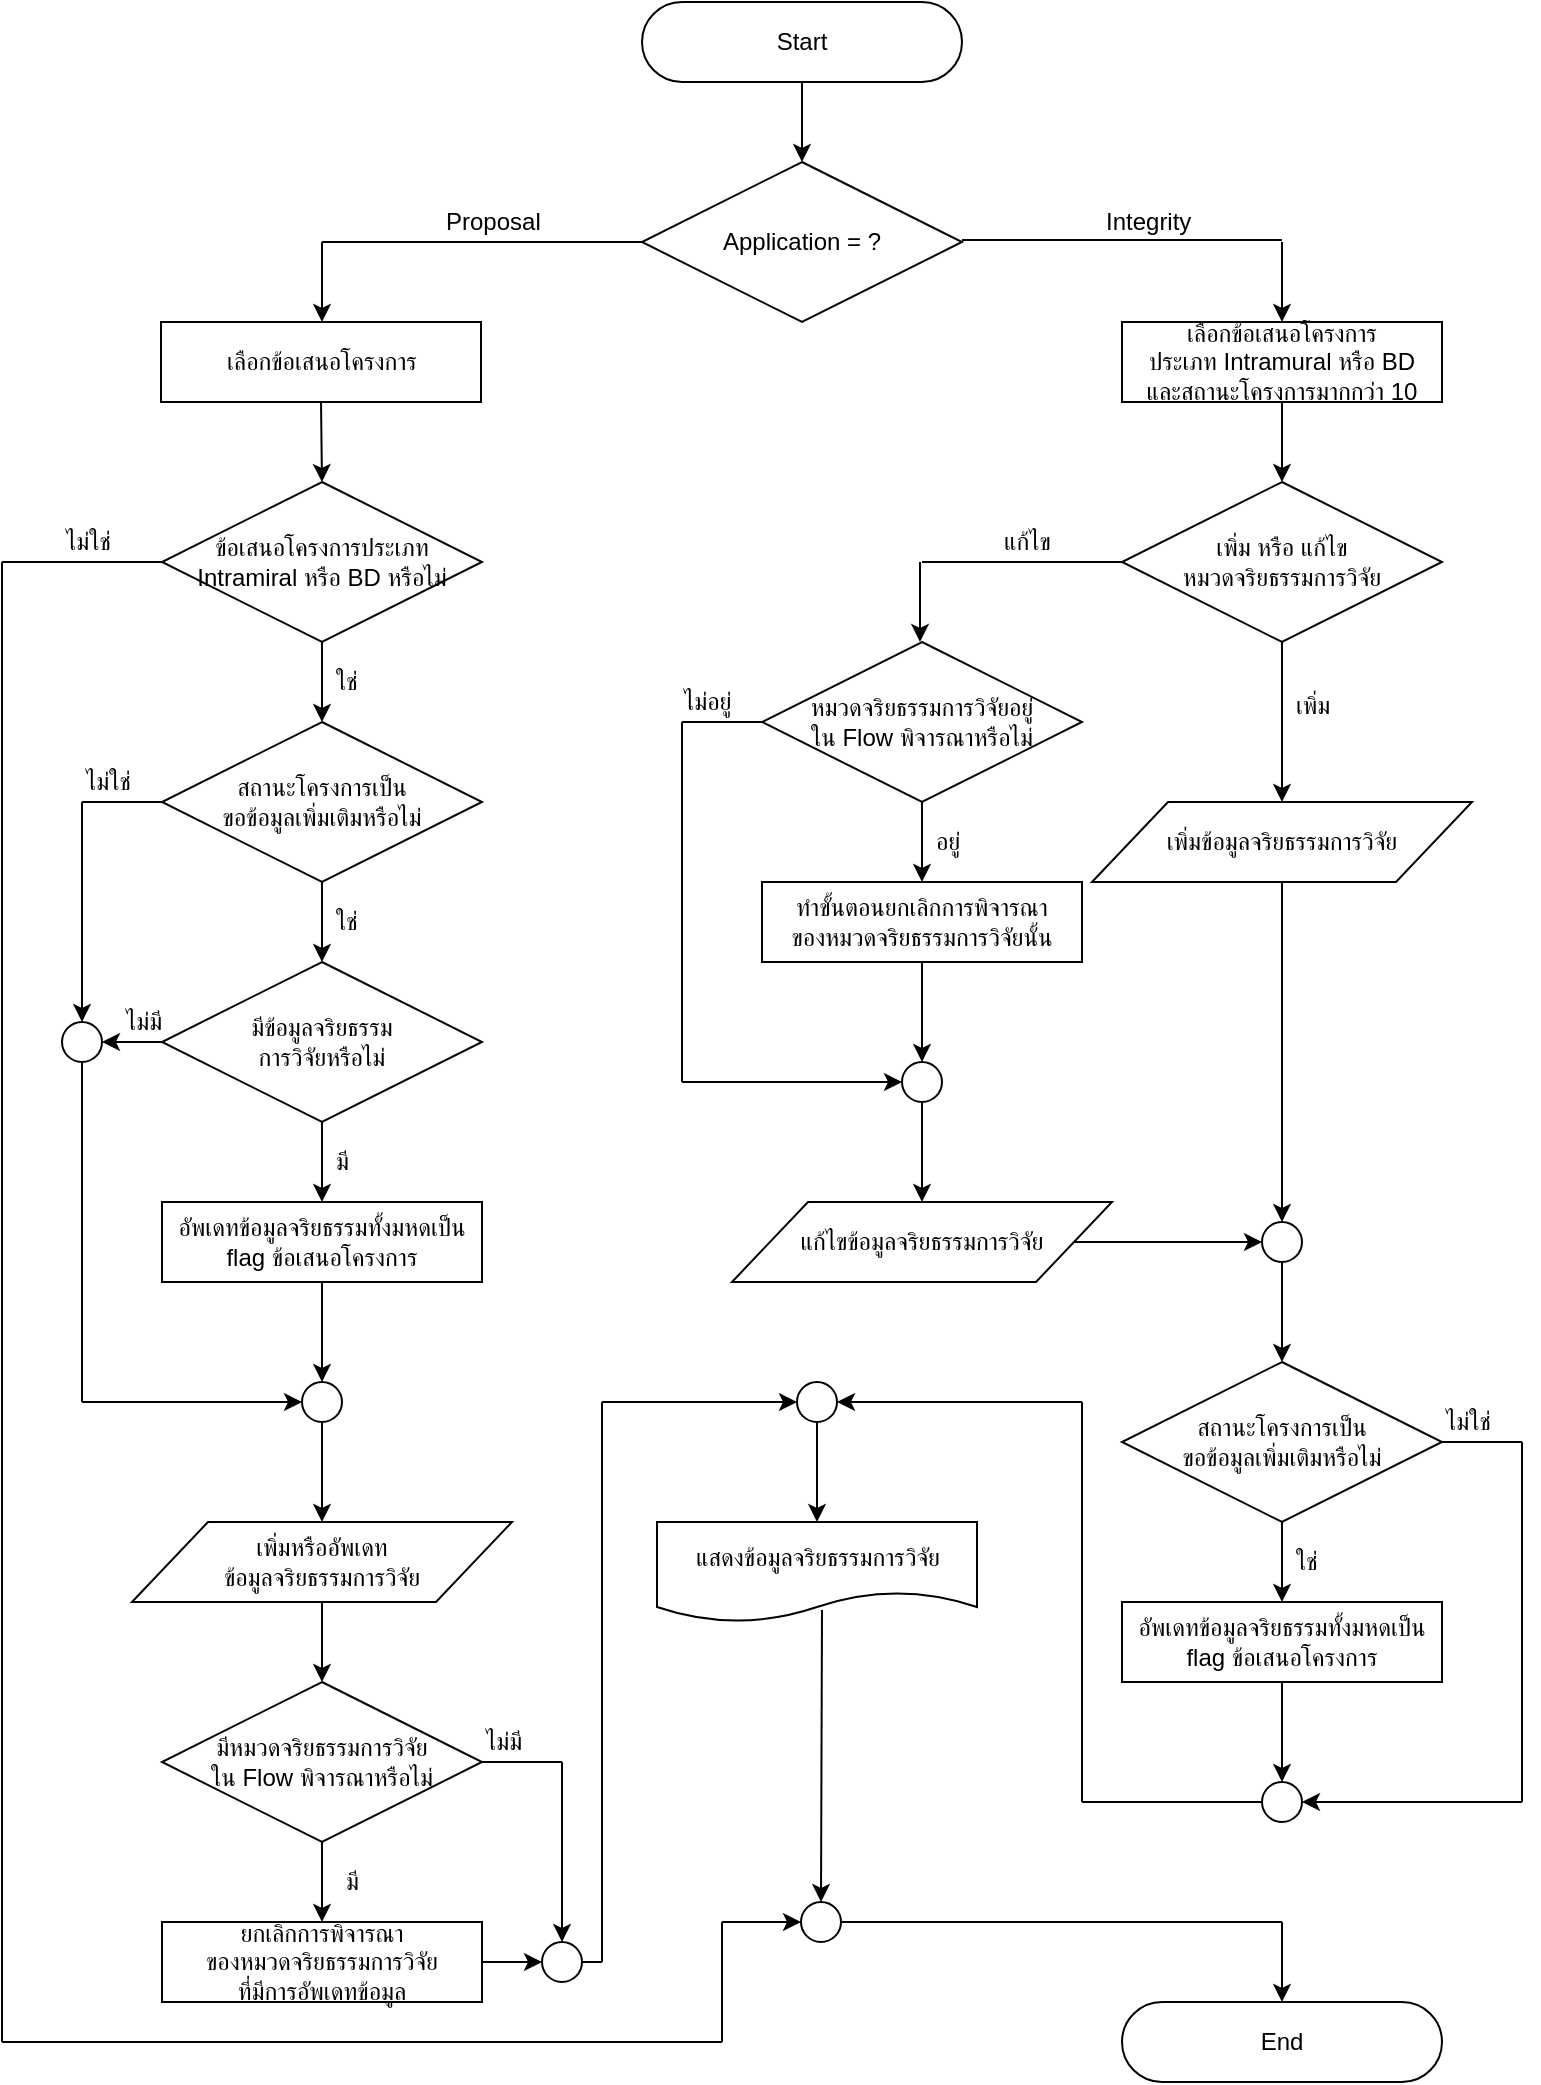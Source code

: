 <mxfile version="11.2.1" type="github" pages="1"><diagram id="qQlZFUNX_LzFWTaicsZI" name="Page-1"><mxGraphModel dx="1422" dy="796" grid="1" gridSize="10" guides="1" tooltips="1" connect="1" arrows="1" fold="1" page="1" pageScale="1" pageWidth="850" pageHeight="1100" math="0" shadow="0"><root><mxCell id="0"/><mxCell id="1" parent="0"/><mxCell id="DqefJHhjKzBzgl5q9ney-1" value="Start" style="rounded=1;whiteSpace=wrap;html=1;arcSize=50;" vertex="1" parent="1"><mxGeometry x="360" y="40" width="160" height="40" as="geometry"/></mxCell><mxCell id="DqefJHhjKzBzgl5q9ney-4" value="" style="endArrow=classic;html=1;exitX=0.5;exitY=1;exitDx=0;exitDy=0;" edge="1" parent="1" source="DqefJHhjKzBzgl5q9ney-1"><mxGeometry width="50" height="50" relative="1" as="geometry"><mxPoint x="350" y="430" as="sourcePoint"/><mxPoint x="440" y="120" as="targetPoint"/></mxGeometry></mxCell><mxCell id="DqefJHhjKzBzgl5q9ney-31" value="Application = ?" style="rhombus;whiteSpace=wrap;html=1;" vertex="1" parent="1"><mxGeometry x="360" y="120" width="160" height="80" as="geometry"/></mxCell><mxCell id="DqefJHhjKzBzgl5q9ney-32" value="" style="endArrow=none;html=1;entryX=0;entryY=0.5;entryDx=0;entryDy=0;" edge="1" parent="1" target="DqefJHhjKzBzgl5q9ney-31"><mxGeometry width="50" height="50" relative="1" as="geometry"><mxPoint x="200" y="160" as="sourcePoint"/><mxPoint x="360" y="220" as="targetPoint"/></mxGeometry></mxCell><mxCell id="DqefJHhjKzBzgl5q9ney-33" value="Proposal" style="text;html=1;resizable=0;points=[];autosize=1;align=left;verticalAlign=top;spacingTop=-4;" vertex="1" parent="1"><mxGeometry x="260" y="140" width="60" height="20" as="geometry"/></mxCell><mxCell id="DqefJHhjKzBzgl5q9ney-34" value="" style="endArrow=none;html=1;entryX=0;entryY=0.5;entryDx=0;entryDy=0;" edge="1" parent="1"><mxGeometry width="50" height="50" relative="1" as="geometry"><mxPoint x="520" y="159" as="sourcePoint"/><mxPoint x="680" y="159" as="targetPoint"/></mxGeometry></mxCell><mxCell id="DqefJHhjKzBzgl5q9ney-35" value="Integrity" style="text;html=1;resizable=0;points=[];autosize=1;align=left;verticalAlign=top;spacingTop=-4;" vertex="1" parent="1"><mxGeometry x="590" y="140" width="60" height="20" as="geometry"/></mxCell><mxCell id="DqefJHhjKzBzgl5q9ney-36" value="" style="endArrow=classic;html=1;exitX=0.5;exitY=1;exitDx=0;exitDy=0;" edge="1" parent="1"><mxGeometry width="50" height="50" relative="1" as="geometry"><mxPoint x="200" y="160" as="sourcePoint"/><mxPoint x="200" y="200" as="targetPoint"/></mxGeometry></mxCell><mxCell id="DqefJHhjKzBzgl5q9ney-48" value="เพิ่มหรืออัพเดท&lt;br&gt;ข้อมูลจริยธรรมการวิจัย" style="shape=parallelogram;perimeter=parallelogramPerimeter;whiteSpace=wrap;html=1;" vertex="1" parent="1"><mxGeometry x="105" y="800" width="190" height="40" as="geometry"/></mxCell><mxCell id="DqefJHhjKzBzgl5q9ney-49" value="เลือกข้อเสนอโครงการ" style="rounded=0;whiteSpace=wrap;html=1;" vertex="1" parent="1"><mxGeometry x="119.5" y="200" width="160" height="40" as="geometry"/></mxCell><mxCell id="DqefJHhjKzBzgl5q9ney-54" value="อัพเดทข้อมูลจริยธรรมทั้งมหดเป็น flag ข้อเสนอโครงการ" style="rounded=0;whiteSpace=wrap;html=1;" vertex="1" parent="1"><mxGeometry x="120" y="640" width="160" height="40" as="geometry"/></mxCell><mxCell id="DqefJHhjKzBzgl5q9ney-62" value="สถานะโครงการเป็น&lt;br&gt;ขอข้อมูลเพิ่มเติมหรือไม่" style="rhombus;whiteSpace=wrap;html=1;" vertex="1" parent="1"><mxGeometry x="120" y="400" width="160" height="80" as="geometry"/></mxCell><mxCell id="DqefJHhjKzBzgl5q9ney-63" value="" style="ellipse;whiteSpace=wrap;html=1;aspect=fixed;" vertex="1" parent="1"><mxGeometry x="190" y="730" width="20" height="20" as="geometry"/></mxCell><mxCell id="DqefJHhjKzBzgl5q9ney-65" value="" style="endArrow=classic;html=1;exitX=0.5;exitY=1;exitDx=0;exitDy=0;entryX=0.5;entryY=0;entryDx=0;entryDy=0;" edge="1" parent="1" source="DqefJHhjKzBzgl5q9ney-54" target="DqefJHhjKzBzgl5q9ney-63"><mxGeometry width="50" height="50" relative="1" as="geometry"><mxPoint x="-80" y="720" as="sourcePoint"/><mxPoint x="-30" y="670" as="targetPoint"/></mxGeometry></mxCell><mxCell id="DqefJHhjKzBzgl5q9ney-66" value="" style="endArrow=classic;html=1;exitX=0.5;exitY=1;exitDx=0;exitDy=0;entryX=0.5;entryY=0;entryDx=0;entryDy=0;" edge="1" parent="1" source="DqefJHhjKzBzgl5q9ney-63" target="DqefJHhjKzBzgl5q9ney-48"><mxGeometry width="50" height="50" relative="1" as="geometry"><mxPoint x="-10" y="760" as="sourcePoint"/><mxPoint x="40" y="710" as="targetPoint"/></mxGeometry></mxCell><mxCell id="DqefJHhjKzBzgl5q9ney-67" value="" style="endArrow=none;html=1;entryX=0;entryY=0.5;entryDx=0;entryDy=0;" edge="1" parent="1" target="DqefJHhjKzBzgl5q9ney-62"><mxGeometry width="50" height="50" relative="1" as="geometry"><mxPoint x="80" y="440" as="sourcePoint"/><mxPoint y="630" as="targetPoint"/></mxGeometry></mxCell><mxCell id="DqefJHhjKzBzgl5q9ney-68" value="" style="endArrow=classic;html=1;entryX=0;entryY=0.5;entryDx=0;entryDy=0;" edge="1" parent="1" target="DqefJHhjKzBzgl5q9ney-63"><mxGeometry width="50" height="50" relative="1" as="geometry"><mxPoint x="80" y="740" as="sourcePoint"/><mxPoint x="60" y="770" as="targetPoint"/></mxGeometry></mxCell><mxCell id="DqefJHhjKzBzgl5q9ney-69" value="มีข้อมูลจริยธรรม&lt;br&gt;การวิจัยหรือไม่" style="rhombus;whiteSpace=wrap;html=1;" vertex="1" parent="1"><mxGeometry x="120" y="520" width="160" height="80" as="geometry"/></mxCell><mxCell id="DqefJHhjKzBzgl5q9ney-70" value="" style="ellipse;whiteSpace=wrap;html=1;aspect=fixed;" vertex="1" parent="1"><mxGeometry x="70" y="550" width="20" height="20" as="geometry"/></mxCell><mxCell id="DqefJHhjKzBzgl5q9ney-71" value="" style="endArrow=classic;html=1;entryX=0.5;entryY=0;entryDx=0;entryDy=0;" edge="1" parent="1" target="DqefJHhjKzBzgl5q9ney-70"><mxGeometry width="50" height="50" relative="1" as="geometry"><mxPoint x="80" y="440" as="sourcePoint"/><mxPoint x="-20" y="490" as="targetPoint"/></mxGeometry></mxCell><mxCell id="DqefJHhjKzBzgl5q9ney-72" value="" style="endArrow=classic;html=1;exitX=0;exitY=0.5;exitDx=0;exitDy=0;entryX=1;entryY=0.5;entryDx=0;entryDy=0;" edge="1" parent="1" source="DqefJHhjKzBzgl5q9ney-69" target="DqefJHhjKzBzgl5q9ney-70"><mxGeometry width="50" height="50" relative="1" as="geometry"><mxPoint x="-10" y="650" as="sourcePoint"/><mxPoint x="40" y="600" as="targetPoint"/></mxGeometry></mxCell><mxCell id="DqefJHhjKzBzgl5q9ney-73" value="" style="endArrow=classic;html=1;exitX=0.5;exitY=1;exitDx=0;exitDy=0;entryX=0.5;entryY=0;entryDx=0;entryDy=0;" edge="1" parent="1" source="DqefJHhjKzBzgl5q9ney-62" target="DqefJHhjKzBzgl5q9ney-69"><mxGeometry width="50" height="50" relative="1" as="geometry"><mxPoint x="410" y="500" as="sourcePoint"/><mxPoint x="460" y="450" as="targetPoint"/></mxGeometry></mxCell><mxCell id="DqefJHhjKzBzgl5q9ney-74" value="" style="endArrow=none;html=1;entryX=0.5;entryY=1;entryDx=0;entryDy=0;" edge="1" parent="1" target="DqefJHhjKzBzgl5q9ney-70"><mxGeometry width="50" height="50" relative="1" as="geometry"><mxPoint x="80" y="740" as="sourcePoint"/><mxPoint y="600" as="targetPoint"/></mxGeometry></mxCell><mxCell id="DqefJHhjKzBzgl5q9ney-75" value="" style="endArrow=classic;html=1;exitX=0.5;exitY=1;exitDx=0;exitDy=0;entryX=0.5;entryY=0;entryDx=0;entryDy=0;" edge="1" parent="1" source="DqefJHhjKzBzgl5q9ney-69" target="DqefJHhjKzBzgl5q9ney-54"><mxGeometry width="50" height="50" relative="1" as="geometry"><mxPoint x="380" y="600" as="sourcePoint"/><mxPoint x="430" y="550" as="targetPoint"/></mxGeometry></mxCell><mxCell id="DqefJHhjKzBzgl5q9ney-77" value="ใช่" style="text;html=1;resizable=0;points=[];autosize=1;align=left;verticalAlign=top;spacingTop=-4;" vertex="1" parent="1"><mxGeometry x="205" y="490" width="30" height="20" as="geometry"/></mxCell><mxCell id="DqefJHhjKzBzgl5q9ney-78" value="ไม่ใช่" style="text;html=1;resizable=0;points=[];autosize=1;align=left;verticalAlign=top;spacingTop=-4;" vertex="1" parent="1"><mxGeometry x="80" y="420" width="40" height="20" as="geometry"/></mxCell><mxCell id="DqefJHhjKzBzgl5q9ney-79" value="มี" style="text;html=1;resizable=0;points=[];autosize=1;align=left;verticalAlign=top;spacingTop=-4;" vertex="1" parent="1"><mxGeometry x="205" y="610" width="20" height="20" as="geometry"/></mxCell><mxCell id="DqefJHhjKzBzgl5q9ney-80" value="ไม่มี" style="text;html=1;resizable=0;points=[];autosize=1;align=left;verticalAlign=top;spacingTop=-4;" vertex="1" parent="1"><mxGeometry x="100" y="540" width="40" height="20" as="geometry"/></mxCell><mxCell id="DqefJHhjKzBzgl5q9ney-82" value="ข้อเสนอโครงการประเภท&lt;br&gt;Intramiral หรือ BD หรือไม่" style="rhombus;whiteSpace=wrap;html=1;" vertex="1" parent="1"><mxGeometry x="120" y="280" width="160" height="80" as="geometry"/></mxCell><mxCell id="DqefJHhjKzBzgl5q9ney-83" value="" style="endArrow=classic;html=1;exitX=0.5;exitY=1;exitDx=0;exitDy=0;entryX=0.5;entryY=0;entryDx=0;entryDy=0;" edge="1" parent="1" source="DqefJHhjKzBzgl5q9ney-49" target="DqefJHhjKzBzgl5q9ney-82"><mxGeometry width="50" height="50" relative="1" as="geometry"><mxPoint x="430" y="680" as="sourcePoint"/><mxPoint x="480" y="630" as="targetPoint"/></mxGeometry></mxCell><mxCell id="DqefJHhjKzBzgl5q9ney-84" value="" style="endArrow=classic;html=1;exitX=0.5;exitY=1;exitDx=0;exitDy=0;entryX=0.5;entryY=0;entryDx=0;entryDy=0;" edge="1" parent="1" source="DqefJHhjKzBzgl5q9ney-82" target="DqefJHhjKzBzgl5q9ney-62"><mxGeometry width="50" height="50" relative="1" as="geometry"><mxPoint x="440" y="680" as="sourcePoint"/><mxPoint x="490" y="630" as="targetPoint"/></mxGeometry></mxCell><mxCell id="DqefJHhjKzBzgl5q9ney-85" value="ใช่" style="text;html=1;resizable=0;points=[];autosize=1;align=left;verticalAlign=top;spacingTop=-4;" vertex="1" parent="1"><mxGeometry x="205" y="370" width="30" height="20" as="geometry"/></mxCell><mxCell id="DqefJHhjKzBzgl5q9ney-86" value="" style="endArrow=none;html=1;" edge="1" parent="1"><mxGeometry width="50" height="50" relative="1" as="geometry"><mxPoint x="40" y="320" as="sourcePoint"/><mxPoint x="120" y="320" as="targetPoint"/></mxGeometry></mxCell><mxCell id="DqefJHhjKzBzgl5q9ney-88" value="ไม่ใช่" style="text;html=1;resizable=0;points=[];autosize=1;align=left;verticalAlign=top;spacingTop=-4;" vertex="1" parent="1"><mxGeometry x="70" y="300" width="40" height="20" as="geometry"/></mxCell><mxCell id="DqefJHhjKzBzgl5q9ney-92" value="เลือกข้อเสนอโครงการ&lt;br&gt;ประเภท Intramural หรือ BD&lt;br&gt;และสถานะโครงการมากกว่า 10" style="rounded=0;whiteSpace=wrap;html=1;" vertex="1" parent="1"><mxGeometry x="600" y="200" width="160" height="40" as="geometry"/></mxCell><mxCell id="DqefJHhjKzBzgl5q9ney-93" value="" style="endArrow=classic;html=1;entryX=0.5;entryY=0;entryDx=0;entryDy=0;" edge="1" parent="1" target="DqefJHhjKzBzgl5q9ney-92"><mxGeometry width="50" height="50" relative="1" as="geometry"><mxPoint x="680" y="160" as="sourcePoint"/><mxPoint x="660" y="298" as="targetPoint"/></mxGeometry></mxCell><mxCell id="DqefJHhjKzBzgl5q9ney-101" value="" style="endArrow=classic;html=1;exitX=0.5;exitY=1;exitDx=0;exitDy=0;entryX=0.5;entryY=0;entryDx=0;entryDy=0;" edge="1" parent="1"><mxGeometry width="50" height="50" relative="1" as="geometry"><mxPoint x="680" y="240" as="sourcePoint"/><mxPoint x="680" y="280" as="targetPoint"/></mxGeometry></mxCell><mxCell id="DqefJHhjKzBzgl5q9ney-109" value="เพิ่ม หรือ แก้ไข &lt;br&gt;หมวดจริยธรรมการวิจัย" style="rhombus;whiteSpace=wrap;html=1;" vertex="1" parent="1"><mxGeometry x="600" y="280" width="160" height="80" as="geometry"/></mxCell><mxCell id="DqefJHhjKzBzgl5q9ney-111" value="" style="endArrow=none;html=1;entryX=0;entryY=0.5;entryDx=0;entryDy=0;" edge="1" parent="1" target="DqefJHhjKzBzgl5q9ney-109"><mxGeometry width="50" height="50" relative="1" as="geometry"><mxPoint x="500" y="320" as="sourcePoint"/><mxPoint x="500" y="480" as="targetPoint"/></mxGeometry></mxCell><mxCell id="DqefJHhjKzBzgl5q9ney-112" value="" style="endArrow=classic;html=1;" edge="1" parent="1"><mxGeometry width="50" height="50" relative="1" as="geometry"><mxPoint x="499" y="320" as="sourcePoint"/><mxPoint x="499" y="360" as="targetPoint"/></mxGeometry></mxCell><mxCell id="DqefJHhjKzBzgl5q9ney-113" value="เพิ่มข้อมูลจริยธรรมการวิจัย" style="shape=parallelogram;perimeter=parallelogramPerimeter;whiteSpace=wrap;html=1;" vertex="1" parent="1"><mxGeometry x="585" y="440" width="190" height="40" as="geometry"/></mxCell><mxCell id="DqefJHhjKzBzgl5q9ney-115" value="แก้ไข" style="text;html=1;resizable=0;points=[];autosize=1;align=left;verticalAlign=top;spacingTop=-4;" vertex="1" parent="1"><mxGeometry x="539" y="300" width="40" height="20" as="geometry"/></mxCell><mxCell id="DqefJHhjKzBzgl5q9ney-116" value="" style="endArrow=classic;html=1;exitX=0.5;exitY=1;exitDx=0;exitDy=0;entryX=0.5;entryY=0;entryDx=0;entryDy=0;" edge="1" parent="1" source="DqefJHhjKzBzgl5q9ney-109" target="DqefJHhjKzBzgl5q9ney-113"><mxGeometry width="50" height="50" relative="1" as="geometry"><mxPoint x="465" y="617" as="sourcePoint"/><mxPoint x="515" y="567" as="targetPoint"/></mxGeometry></mxCell><mxCell id="DqefJHhjKzBzgl5q9ney-117" value="เพิ่ม" style="text;html=1;resizable=0;points=[];autosize=1;align=left;verticalAlign=top;spacingTop=-4;" vertex="1" parent="1"><mxGeometry x="685" y="382" width="40" height="20" as="geometry"/></mxCell><mxCell id="DqefJHhjKzBzgl5q9ney-119" value="หมวดจริยธรรมการวิจัยอยู่&lt;br&gt;ใน Flow พิจารณาหรือไม่" style="rhombus;whiteSpace=wrap;html=1;" vertex="1" parent="1"><mxGeometry x="420" y="360" width="160" height="80" as="geometry"/></mxCell><mxCell id="DqefJHhjKzBzgl5q9ney-120" value="ทำขั้นตอนยกเลิกการพิจารณา&lt;br&gt;ของหมวดจริยธรรมการวิจัยนั้น" style="rounded=0;whiteSpace=wrap;html=1;" vertex="1" parent="1"><mxGeometry x="420" y="480" width="160" height="40" as="geometry"/></mxCell><mxCell id="DqefJHhjKzBzgl5q9ney-121" value="" style="endArrow=classic;html=1;exitX=0.5;exitY=1;exitDx=0;exitDy=0;entryX=0.5;entryY=0;entryDx=0;entryDy=0;" edge="1" parent="1" source="DqefJHhjKzBzgl5q9ney-119" target="DqefJHhjKzBzgl5q9ney-120"><mxGeometry width="50" height="50" relative="1" as="geometry"><mxPoint x="660" y="460" as="sourcePoint"/><mxPoint x="710" y="410" as="targetPoint"/></mxGeometry></mxCell><mxCell id="DqefJHhjKzBzgl5q9ney-122" value="อยู่" style="text;html=1;resizable=0;points=[];autosize=1;align=left;verticalAlign=top;spacingTop=-4;" vertex="1" parent="1"><mxGeometry x="505" y="450" width="30" height="20" as="geometry"/></mxCell><mxCell id="DqefJHhjKzBzgl5q9ney-127" value="" style="ellipse;whiteSpace=wrap;html=1;aspect=fixed;" vertex="1" parent="1"><mxGeometry x="490" y="570" width="20" height="20" as="geometry"/></mxCell><mxCell id="DqefJHhjKzBzgl5q9ney-128" value="" style="endArrow=classic;html=1;exitX=0.5;exitY=1;exitDx=0;exitDy=0;" edge="1" parent="1" source="DqefJHhjKzBzgl5q9ney-120"><mxGeometry width="50" height="50" relative="1" as="geometry"><mxPoint x="440" y="720" as="sourcePoint"/><mxPoint x="500" y="570" as="targetPoint"/></mxGeometry></mxCell><mxCell id="DqefJHhjKzBzgl5q9ney-129" value="แก้ไขข้อมูลจริยธรรมการวิจัย" style="shape=parallelogram;perimeter=parallelogramPerimeter;whiteSpace=wrap;html=1;" vertex="1" parent="1"><mxGeometry x="405" y="640" width="190" height="40" as="geometry"/></mxCell><mxCell id="DqefJHhjKzBzgl5q9ney-130" value="" style="ellipse;whiteSpace=wrap;html=1;aspect=fixed;" vertex="1" parent="1"><mxGeometry x="670" y="650" width="20" height="20" as="geometry"/></mxCell><mxCell id="DqefJHhjKzBzgl5q9ney-131" value="" style="endArrow=classic;html=1;exitX=0.5;exitY=1;exitDx=0;exitDy=0;" edge="1" parent="1" source="DqefJHhjKzBzgl5q9ney-127"><mxGeometry width="50" height="50" relative="1" as="geometry"><mxPoint x="460" y="785" as="sourcePoint"/><mxPoint x="500" y="640" as="targetPoint"/></mxGeometry></mxCell><mxCell id="DqefJHhjKzBzgl5q9ney-132" value="" style="endArrow=none;html=1;exitX=0;exitY=0.5;exitDx=0;exitDy=0;" edge="1" parent="1" source="DqefJHhjKzBzgl5q9ney-119"><mxGeometry width="50" height="50" relative="1" as="geometry"><mxPoint x="350" y="450" as="sourcePoint"/><mxPoint x="380" y="400" as="targetPoint"/></mxGeometry></mxCell><mxCell id="DqefJHhjKzBzgl5q9ney-133" value="" style="endArrow=none;html=1;" edge="1" parent="1"><mxGeometry width="50" height="50" relative="1" as="geometry"><mxPoint x="380" y="580" as="sourcePoint"/><mxPoint x="380" y="400" as="targetPoint"/></mxGeometry></mxCell><mxCell id="DqefJHhjKzBzgl5q9ney-134" value="" style="endArrow=classic;html=1;entryX=0;entryY=0.5;entryDx=0;entryDy=0;" edge="1" parent="1" target="DqefJHhjKzBzgl5q9ney-127"><mxGeometry width="50" height="50" relative="1" as="geometry"><mxPoint x="380" y="580" as="sourcePoint"/><mxPoint x="120" y="1270" as="targetPoint"/></mxGeometry></mxCell><mxCell id="DqefJHhjKzBzgl5q9ney-135" value="" style="endArrow=classic;html=1;exitX=1;exitY=0.5;exitDx=0;exitDy=0;entryX=0;entryY=0.5;entryDx=0;entryDy=0;" edge="1" parent="1" source="DqefJHhjKzBzgl5q9ney-129" target="DqefJHhjKzBzgl5q9ney-130"><mxGeometry width="50" height="50" relative="1" as="geometry"><mxPoint x="70" y="1320" as="sourcePoint"/><mxPoint x="120" y="1270" as="targetPoint"/></mxGeometry></mxCell><mxCell id="DqefJHhjKzBzgl5q9ney-136" value="" style="endArrow=classic;html=1;exitX=0.5;exitY=1;exitDx=0;exitDy=0;entryX=0.5;entryY=0;entryDx=0;entryDy=0;" edge="1" parent="1" source="DqefJHhjKzBzgl5q9ney-113" target="DqefJHhjKzBzgl5q9ney-130"><mxGeometry width="50" height="50" relative="1" as="geometry"><mxPoint x="700" y="615" as="sourcePoint"/><mxPoint x="750" y="565" as="targetPoint"/></mxGeometry></mxCell><mxCell id="DqefJHhjKzBzgl5q9ney-137" value="ไม่อยู่" style="text;html=1;resizable=0;points=[];autosize=1;align=left;verticalAlign=top;spacingTop=-4;" vertex="1" parent="1"><mxGeometry x="379" y="380" width="40" height="20" as="geometry"/></mxCell><mxCell id="DqefJHhjKzBzgl5q9ney-138" value="" style="endArrow=classic;html=1;exitX=0.5;exitY=1;exitDx=0;exitDy=0;entryX=0.5;entryY=0;entryDx=0;entryDy=0;" edge="1" parent="1" source="DqefJHhjKzBzgl5q9ney-130"><mxGeometry width="50" height="50" relative="1" as="geometry"><mxPoint x="500" y="760" as="sourcePoint"/><mxPoint x="680" y="720" as="targetPoint"/></mxGeometry></mxCell><mxCell id="DqefJHhjKzBzgl5q9ney-174" value="มีหมวดจริยธรรมการวิจัย&lt;br&gt;ใน Flow พิจารณาหรือไม่" style="rhombus;whiteSpace=wrap;html=1;" vertex="1" parent="1"><mxGeometry x="120" y="880" width="160" height="80" as="geometry"/></mxCell><mxCell id="DqefJHhjKzBzgl5q9ney-175" value="ยกเลิกการพิจารณา&lt;br&gt;ของหมวดจริยธรรมการวิจัย&lt;br&gt;ที่มีการอัพเดทข้อมูล" style="rounded=0;whiteSpace=wrap;html=1;" vertex="1" parent="1"><mxGeometry x="120" y="1000" width="160" height="40" as="geometry"/></mxCell><mxCell id="DqefJHhjKzBzgl5q9ney-176" value="" style="endArrow=classic;html=1;exitX=0.5;exitY=1;exitDx=0;exitDy=0;entryX=0.5;entryY=0;entryDx=0;entryDy=0;" edge="1" parent="1" source="DqefJHhjKzBzgl5q9ney-174" target="DqefJHhjKzBzgl5q9ney-175"><mxGeometry width="50" height="50" relative="1" as="geometry"><mxPoint x="360" y="980" as="sourcePoint"/><mxPoint x="410" y="930" as="targetPoint"/></mxGeometry></mxCell><mxCell id="DqefJHhjKzBzgl5q9ney-178" value="มี" style="text;html=1;resizable=0;points=[];autosize=1;align=left;verticalAlign=top;spacingTop=-4;" vertex="1" parent="1"><mxGeometry x="210" y="970" width="20" height="20" as="geometry"/></mxCell><mxCell id="DqefJHhjKzBzgl5q9ney-179" value="" style="ellipse;whiteSpace=wrap;html=1;aspect=fixed;" vertex="1" parent="1"><mxGeometry x="310" y="1010" width="20" height="20" as="geometry"/></mxCell><mxCell id="DqefJHhjKzBzgl5q9ney-180" value="" style="endArrow=classic;html=1;" edge="1" parent="1"><mxGeometry width="50" height="50" relative="1" as="geometry"><mxPoint x="320" y="920" as="sourcePoint"/><mxPoint x="320" y="1010" as="targetPoint"/></mxGeometry></mxCell><mxCell id="DqefJHhjKzBzgl5q9ney-183" value="End" style="rounded=1;whiteSpace=wrap;html=1;arcSize=50;" vertex="1" parent="1"><mxGeometry x="600" y="1040" width="160" height="40" as="geometry"/></mxCell><mxCell id="DqefJHhjKzBzgl5q9ney-185" value="" style="endArrow=classic;html=1;exitX=1;exitY=0.5;exitDx=0;exitDy=0;entryX=0;entryY=0.5;entryDx=0;entryDy=0;" edge="1" parent="1" source="DqefJHhjKzBzgl5q9ney-175" target="DqefJHhjKzBzgl5q9ney-179"><mxGeometry width="50" height="50" relative="1" as="geometry"><mxPoint x="430" y="1060" as="sourcePoint"/><mxPoint x="480" y="1010" as="targetPoint"/></mxGeometry></mxCell><mxCell id="DqefJHhjKzBzgl5q9ney-186" value="" style="endArrow=none;html=1;entryX=1;entryY=0.5;entryDx=0;entryDy=0;" edge="1" parent="1" target="DqefJHhjKzBzgl5q9ney-174"><mxGeometry width="50" height="50" relative="1" as="geometry"><mxPoint x="320" y="920" as="sourcePoint"/><mxPoint y="890" as="targetPoint"/></mxGeometry></mxCell><mxCell id="DqefJHhjKzBzgl5q9ney-188" value="" style="endArrow=classic;html=1;exitX=0.5;exitY=1;exitDx=0;exitDy=0;entryX=0.5;entryY=0;entryDx=0;entryDy=0;" edge="1" parent="1" source="DqefJHhjKzBzgl5q9ney-48" target="DqefJHhjKzBzgl5q9ney-174"><mxGeometry width="50" height="50" relative="1" as="geometry"><mxPoint x="405" y="890" as="sourcePoint"/><mxPoint x="455" y="840" as="targetPoint"/></mxGeometry></mxCell><mxCell id="DqefJHhjKzBzgl5q9ney-189" value="อัพเดทข้อมูลจริยธรรมทั้งมหดเป็น flag ข้อเสนอโครงการ" style="rounded=0;whiteSpace=wrap;html=1;" vertex="1" parent="1"><mxGeometry x="600" y="840" width="160" height="40" as="geometry"/></mxCell><mxCell id="DqefJHhjKzBzgl5q9ney-190" value="สถานะโครงการเป็น&lt;br&gt;ขอข้อมูลเพิ่มเติมหรือไม่" style="rhombus;whiteSpace=wrap;html=1;" vertex="1" parent="1"><mxGeometry x="600" y="720" width="160" height="80" as="geometry"/></mxCell><mxCell id="DqefJHhjKzBzgl5q9ney-191" value="" style="ellipse;whiteSpace=wrap;html=1;aspect=fixed;" vertex="1" parent="1"><mxGeometry x="670" y="930" width="20" height="20" as="geometry"/></mxCell><mxCell id="DqefJHhjKzBzgl5q9ney-192" value="" style="endArrow=classic;html=1;exitX=0.5;exitY=1;exitDx=0;exitDy=0;" edge="1" parent="1" source="DqefJHhjKzBzgl5q9ney-189"><mxGeometry width="50" height="50" relative="1" as="geometry"><mxPoint x="400" y="1040" as="sourcePoint"/><mxPoint x="680" y="930" as="targetPoint"/></mxGeometry></mxCell><mxCell id="DqefJHhjKzBzgl5q9ney-193" value="" style="endArrow=none;html=1;entryX=1;entryY=0.5;entryDx=0;entryDy=0;" edge="1" parent="1" target="DqefJHhjKzBzgl5q9ney-190"><mxGeometry width="50" height="50" relative="1" as="geometry"><mxPoint x="800" y="760" as="sourcePoint"/><mxPoint x="480" y="950" as="targetPoint"/></mxGeometry></mxCell><mxCell id="DqefJHhjKzBzgl5q9ney-199" value="" style="endArrow=classic;html=1;exitX=0.5;exitY=1;exitDx=0;exitDy=0;entryX=0.5;entryY=0;entryDx=0;entryDy=0;" edge="1" parent="1" source="DqefJHhjKzBzgl5q9ney-190"><mxGeometry width="50" height="50" relative="1" as="geometry"><mxPoint x="890" y="820" as="sourcePoint"/><mxPoint x="680" y="840" as="targetPoint"/></mxGeometry></mxCell><mxCell id="DqefJHhjKzBzgl5q9ney-202" value="ใช่" style="text;html=1;resizable=0;points=[];autosize=1;align=left;verticalAlign=top;spacingTop=-4;" vertex="1" parent="1"><mxGeometry x="685" y="810" width="30" height="20" as="geometry"/></mxCell><mxCell id="DqefJHhjKzBzgl5q9ney-203" value="ไม่ใช่" style="text;html=1;resizable=0;points=[];autosize=1;align=left;verticalAlign=top;spacingTop=-4;" vertex="1" parent="1"><mxGeometry x="760" y="740" width="40" height="20" as="geometry"/></mxCell><mxCell id="DqefJHhjKzBzgl5q9ney-207" value="" style="endArrow=none;html=1;" edge="1" parent="1"><mxGeometry width="50" height="50" relative="1" as="geometry"><mxPoint x="800" y="940" as="sourcePoint"/><mxPoint x="800" y="760" as="targetPoint"/></mxGeometry></mxCell><mxCell id="DqefJHhjKzBzgl5q9ney-208" value="" style="endArrow=classic;html=1;" edge="1" parent="1"><mxGeometry width="50" height="50" relative="1" as="geometry"><mxPoint x="800" y="940" as="sourcePoint"/><mxPoint x="690" y="940" as="targetPoint"/></mxGeometry></mxCell><mxCell id="DqefJHhjKzBzgl5q9ney-209" value="แสดงข้อมูลจริยธรรมการวิจัย" style="shape=document;whiteSpace=wrap;html=1;boundedLbl=1;" vertex="1" parent="1"><mxGeometry x="367.5" y="800" width="160" height="50" as="geometry"/></mxCell><mxCell id="DqefJHhjKzBzgl5q9ney-210" value="ไม่มี" style="text;html=1;resizable=0;points=[];autosize=1;align=left;verticalAlign=top;spacingTop=-4;" vertex="1" parent="1"><mxGeometry x="280" y="900" width="40" height="20" as="geometry"/></mxCell><mxCell id="DqefJHhjKzBzgl5q9ney-211" value="" style="ellipse;whiteSpace=wrap;html=1;aspect=fixed;" vertex="1" parent="1"><mxGeometry x="437.5" y="730" width="20" height="20" as="geometry"/></mxCell><mxCell id="DqefJHhjKzBzgl5q9ney-214" value="" style="endArrow=none;html=1;entryX=1;entryY=0.5;entryDx=0;entryDy=0;" edge="1" parent="1" target="DqefJHhjKzBzgl5q9ney-179"><mxGeometry width="50" height="50" relative="1" as="geometry"><mxPoint x="340" y="1020" as="sourcePoint"/><mxPoint x="120" y="1300" as="targetPoint"/></mxGeometry></mxCell><mxCell id="DqefJHhjKzBzgl5q9ney-215" value="" style="endArrow=none;html=1;" edge="1" parent="1"><mxGeometry width="50" height="50" relative="1" as="geometry"><mxPoint x="340" y="1020" as="sourcePoint"/><mxPoint x="340" y="740" as="targetPoint"/></mxGeometry></mxCell><mxCell id="DqefJHhjKzBzgl5q9ney-216" value="" style="endArrow=classic;html=1;entryX=0;entryY=0.5;entryDx=0;entryDy=0;" edge="1" parent="1" target="DqefJHhjKzBzgl5q9ney-211"><mxGeometry width="50" height="50" relative="1" as="geometry"><mxPoint x="340" y="740" as="sourcePoint"/><mxPoint x="520" y="890" as="targetPoint"/></mxGeometry></mxCell><mxCell id="DqefJHhjKzBzgl5q9ney-217" value="" style="endArrow=none;html=1;entryX=0;entryY=0.5;entryDx=0;entryDy=0;" edge="1" parent="1" target="DqefJHhjKzBzgl5q9ney-191"><mxGeometry width="50" height="50" relative="1" as="geometry"><mxPoint x="580" y="940" as="sourcePoint"/><mxPoint x="609" y="930" as="targetPoint"/></mxGeometry></mxCell><mxCell id="DqefJHhjKzBzgl5q9ney-218" value="" style="endArrow=classic;html=1;entryX=1;entryY=0.5;entryDx=0;entryDy=0;" edge="1" parent="1" target="DqefJHhjKzBzgl5q9ney-211"><mxGeometry width="50" height="50" relative="1" as="geometry"><mxPoint x="580" y="740" as="sourcePoint"/><mxPoint x="120" y="1300" as="targetPoint"/></mxGeometry></mxCell><mxCell id="DqefJHhjKzBzgl5q9ney-219" value="" style="endArrow=classic;html=1;exitX=0.5;exitY=1;exitDx=0;exitDy=0;" edge="1" parent="1" source="DqefJHhjKzBzgl5q9ney-211" target="DqefJHhjKzBzgl5q9ney-209"><mxGeometry width="50" height="50" relative="1" as="geometry"><mxPoint x="60" y="1430" as="sourcePoint"/><mxPoint x="110" y="1380" as="targetPoint"/></mxGeometry></mxCell><mxCell id="DqefJHhjKzBzgl5q9ney-220" value="" style="endArrow=none;html=1;" edge="1" parent="1"><mxGeometry width="50" height="50" relative="1" as="geometry"><mxPoint x="580" y="940" as="sourcePoint"/><mxPoint x="580" y="740" as="targetPoint"/></mxGeometry></mxCell><mxCell id="DqefJHhjKzBzgl5q9ney-221" value="" style="ellipse;whiteSpace=wrap;html=1;aspect=fixed;" vertex="1" parent="1"><mxGeometry x="439.5" y="990" width="20" height="20" as="geometry"/></mxCell><mxCell id="DqefJHhjKzBzgl5q9ney-224" value="" style="endArrow=none;html=1;" edge="1" parent="1"><mxGeometry width="50" height="50" relative="1" as="geometry"><mxPoint x="40" y="1060" as="sourcePoint"/><mxPoint x="40" y="320" as="targetPoint"/></mxGeometry></mxCell><mxCell id="DqefJHhjKzBzgl5q9ney-225" value="" style="endArrow=none;html=1;" edge="1" parent="1"><mxGeometry width="50" height="50" relative="1" as="geometry"><mxPoint x="40" y="1060" as="sourcePoint"/><mxPoint x="400" y="1060" as="targetPoint"/></mxGeometry></mxCell><mxCell id="DqefJHhjKzBzgl5q9ney-226" value="" style="endArrow=classic;html=1;entryX=0;entryY=0.5;entryDx=0;entryDy=0;" edge="1" parent="1" target="DqefJHhjKzBzgl5q9ney-221"><mxGeometry width="50" height="50" relative="1" as="geometry"><mxPoint x="400" y="1000" as="sourcePoint"/><mxPoint x="90" y="1100" as="targetPoint"/></mxGeometry></mxCell><mxCell id="DqefJHhjKzBzgl5q9ney-227" value="" style="endArrow=none;html=1;" edge="1" parent="1"><mxGeometry width="50" height="50" relative="1" as="geometry"><mxPoint x="400" y="1000" as="sourcePoint"/><mxPoint x="400" y="1060" as="targetPoint"/></mxGeometry></mxCell><mxCell id="DqefJHhjKzBzgl5q9ney-228" value="" style="endArrow=classic;html=1;entryX=0.5;entryY=0;entryDx=0;entryDy=0;" edge="1" parent="1" target="DqefJHhjKzBzgl5q9ney-221"><mxGeometry width="50" height="50" relative="1" as="geometry"><mxPoint x="450" y="844" as="sourcePoint"/><mxPoint x="90" y="1100" as="targetPoint"/></mxGeometry></mxCell><mxCell id="DqefJHhjKzBzgl5q9ney-229" value="" style="endArrow=none;html=1;entryX=1;entryY=0.5;entryDx=0;entryDy=0;" edge="1" parent="1" target="DqefJHhjKzBzgl5q9ney-221"><mxGeometry width="50" height="50" relative="1" as="geometry"><mxPoint x="680" y="1000" as="sourcePoint"/><mxPoint x="90" y="1100" as="targetPoint"/></mxGeometry></mxCell><mxCell id="DqefJHhjKzBzgl5q9ney-230" value="" style="endArrow=classic;html=1;entryX=0.5;entryY=0;entryDx=0;entryDy=0;" edge="1" parent="1" target="DqefJHhjKzBzgl5q9ney-183"><mxGeometry width="50" height="50" relative="1" as="geometry"><mxPoint x="680" y="1000" as="sourcePoint"/><mxPoint x="90" y="1100" as="targetPoint"/></mxGeometry></mxCell></root></mxGraphModel></diagram></mxfile>